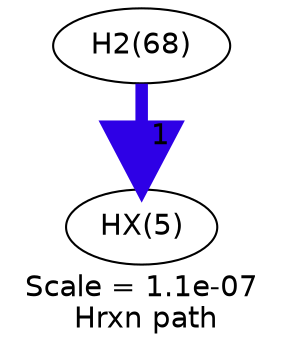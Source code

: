 digraph reaction_paths {
center=1;
s10 -> s33[fontname="Helvetica", style="setlinewidth(6)", arrowsize=3, color="0.7, 1.5, 0.9"
, label=" 1"];
s10 [ fontname="Helvetica", label="H2(68)"];
s33 [ fontname="Helvetica", label="HX(5)"];
 label = "Scale = 1.1e-07\l Hrxn path";
 fontname = "Helvetica";
}

